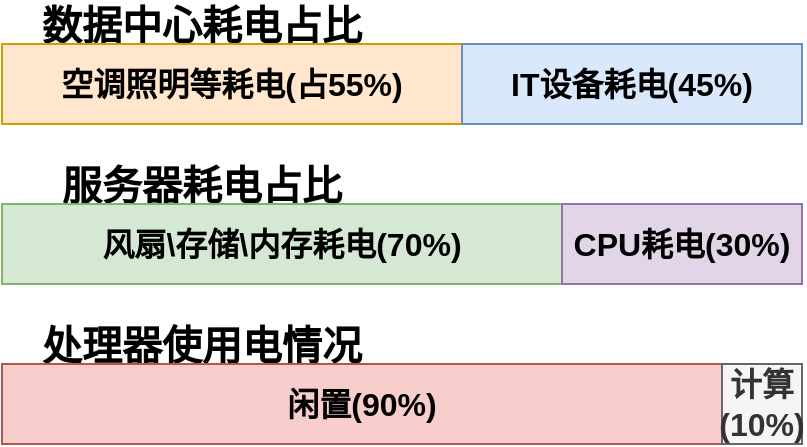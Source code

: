 <mxfile version="12.8.1" type="device"><diagram id="gwcodZzcxifdRa3lENSQ" name="第 1 页"><mxGraphModel dx="782" dy="499" grid="1" gridSize="10" guides="1" tooltips="1" connect="1" arrows="1" fold="1" page="1" pageScale="1" pageWidth="827" pageHeight="1169" math="0" shadow="0"><root><mxCell id="0"/><mxCell id="1" parent="0"/><mxCell id="6wyBwBI7eBtJ7igDLgur-8" value="数据中心耗电占比" style="text;html=1;strokeColor=none;fillColor=none;align=center;verticalAlign=middle;whiteSpace=wrap;rounded=0;fontSize=20;fontStyle=1;fontFamily=Lucida Console;" vertex="1" parent="1"><mxGeometry x="40" y="140" width="200" height="20" as="geometry"/></mxCell><mxCell id="6wyBwBI7eBtJ7igDLgur-11" value="服务器耗电占比" style="text;html=1;strokeColor=none;fillColor=none;align=center;verticalAlign=middle;whiteSpace=wrap;rounded=0;fontSize=20;fontStyle=1;fontFamily=Lucida Console;" vertex="1" parent="1"><mxGeometry x="40" y="220" width="200" height="20" as="geometry"/></mxCell><mxCell id="6wyBwBI7eBtJ7igDLgur-12" value="处理器使用电情况" style="text;html=1;strokeColor=none;fillColor=none;align=center;verticalAlign=middle;whiteSpace=wrap;rounded=0;fontSize=20;fontStyle=1;fontFamily=Lucida Console;" vertex="1" parent="1"><mxGeometry x="40" y="300" width="200" height="20" as="geometry"/></mxCell><mxCell id="6wyBwBI7eBtJ7igDLgur-13" value="" style="group" vertex="1" connectable="0" parent="1"><mxGeometry x="40" y="160" width="400" height="40" as="geometry"/></mxCell><mxCell id="6wyBwBI7eBtJ7igDLgur-2" value="空调照明等耗电(占55%)" style="rounded=0;whiteSpace=wrap;html=1;fillColor=#ffe6cc;strokeColor=#d79b00;fontSize=16;fontStyle=1" vertex="1" parent="6wyBwBI7eBtJ7igDLgur-13"><mxGeometry width="230" height="40" as="geometry"/></mxCell><mxCell id="6wyBwBI7eBtJ7igDLgur-3" value="IT设备耗电(45%)" style="rounded=0;whiteSpace=wrap;html=1;fillColor=#dae8fc;strokeColor=#6c8ebf;fontSize=16;fontStyle=1" vertex="1" parent="6wyBwBI7eBtJ7igDLgur-13"><mxGeometry x="230" width="170" height="40" as="geometry"/></mxCell><mxCell id="6wyBwBI7eBtJ7igDLgur-14" value="" style="group" vertex="1" connectable="0" parent="1"><mxGeometry x="40" y="240" width="400" height="40" as="geometry"/></mxCell><mxCell id="6wyBwBI7eBtJ7igDLgur-4" value="风扇\存储\内存耗电(70%)" style="rounded=0;whiteSpace=wrap;html=1;fillColor=#d5e8d4;strokeColor=#82b366;fontSize=16;fontStyle=1" vertex="1" parent="6wyBwBI7eBtJ7igDLgur-14"><mxGeometry width="280" height="40" as="geometry"/></mxCell><mxCell id="6wyBwBI7eBtJ7igDLgur-5" value="CPU耗电(30%)" style="rounded=0;whiteSpace=wrap;html=1;fillColor=#e1d5e7;strokeColor=#9673a6;fontSize=16;fontStyle=1" vertex="1" parent="6wyBwBI7eBtJ7igDLgur-14"><mxGeometry x="280" width="120" height="40" as="geometry"/></mxCell><mxCell id="6wyBwBI7eBtJ7igDLgur-15" value="" style="group" vertex="1" connectable="0" parent="1"><mxGeometry x="40" y="320" width="400" height="40" as="geometry"/></mxCell><mxCell id="6wyBwBI7eBtJ7igDLgur-6" value="闲置(90%)" style="rounded=0;whiteSpace=wrap;html=1;fillColor=#f8cecc;strokeColor=#b85450;fontSize=16;fontStyle=1" vertex="1" parent="6wyBwBI7eBtJ7igDLgur-15"><mxGeometry width="360" height="40" as="geometry"/></mxCell><mxCell id="6wyBwBI7eBtJ7igDLgur-7" value="计算(10%)" style="rounded=0;whiteSpace=wrap;html=1;fillColor=#f5f5f5;strokeColor=#666666;fontColor=#333333;fontSize=16;fontStyle=1" vertex="1" parent="6wyBwBI7eBtJ7igDLgur-15"><mxGeometry x="360" width="40" height="40" as="geometry"/></mxCell></root></mxGraphModel></diagram></mxfile>